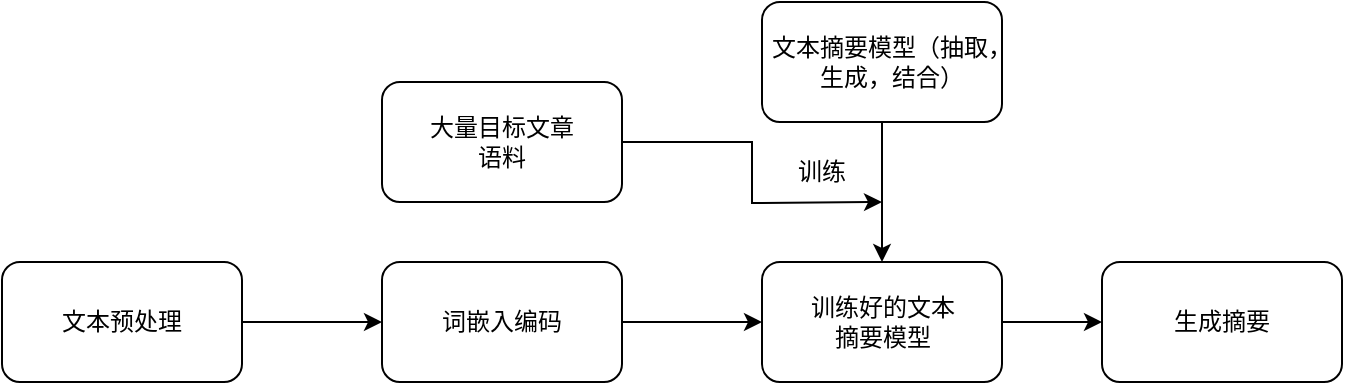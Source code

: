 <mxfile version="20.2.0" type="github">
  <diagram id="C5RBs43oDa-KdzZeNtuy" name="Page-1">
    <mxGraphModel dx="1209" dy="773" grid="1" gridSize="10" guides="1" tooltips="1" connect="1" arrows="1" fold="1" page="1" pageScale="1" pageWidth="827" pageHeight="1169" math="0" shadow="0">
      <root>
        <mxCell id="WIyWlLk6GJQsqaUBKTNV-0" />
        <mxCell id="WIyWlLk6GJQsqaUBKTNV-1" parent="WIyWlLk6GJQsqaUBKTNV-0" />
        <mxCell id="XTdvHDAk8kfulORVqyh_-16" style="edgeStyle=orthogonalEdgeStyle;rounded=0;orthogonalLoop=1;jettySize=auto;html=1;" edge="1" parent="WIyWlLk6GJQsqaUBKTNV-1" source="XTdvHDAk8kfulORVqyh_-0">
          <mxGeometry relative="1" as="geometry">
            <mxPoint x="500" y="410" as="targetPoint" />
          </mxGeometry>
        </mxCell>
        <mxCell id="XTdvHDAk8kfulORVqyh_-0" value="" style="rounded=1;whiteSpace=wrap;html=1;" vertex="1" parent="WIyWlLk6GJQsqaUBKTNV-1">
          <mxGeometry x="250" y="350" width="120" height="60" as="geometry" />
        </mxCell>
        <mxCell id="XTdvHDAk8kfulORVqyh_-1" value="" style="rounded=1;whiteSpace=wrap;html=1;" vertex="1" parent="WIyWlLk6GJQsqaUBKTNV-1">
          <mxGeometry x="610" y="440" width="120" height="60" as="geometry" />
        </mxCell>
        <mxCell id="XTdvHDAk8kfulORVqyh_-14" style="edgeStyle=orthogonalEdgeStyle;rounded=0;orthogonalLoop=1;jettySize=auto;html=1;entryX=0;entryY=0.5;entryDx=0;entryDy=0;" edge="1" parent="WIyWlLk6GJQsqaUBKTNV-1" source="XTdvHDAk8kfulORVqyh_-2" target="XTdvHDAk8kfulORVqyh_-1">
          <mxGeometry relative="1" as="geometry" />
        </mxCell>
        <mxCell id="XTdvHDAk8kfulORVqyh_-2" value="" style="rounded=1;whiteSpace=wrap;html=1;" vertex="1" parent="WIyWlLk6GJQsqaUBKTNV-1">
          <mxGeometry x="440" y="440" width="120" height="60" as="geometry" />
        </mxCell>
        <mxCell id="XTdvHDAk8kfulORVqyh_-13" style="edgeStyle=orthogonalEdgeStyle;rounded=0;orthogonalLoop=1;jettySize=auto;html=1;entryX=0;entryY=0.5;entryDx=0;entryDy=0;" edge="1" parent="WIyWlLk6GJQsqaUBKTNV-1" source="XTdvHDAk8kfulORVqyh_-3" target="XTdvHDAk8kfulORVqyh_-2">
          <mxGeometry relative="1" as="geometry" />
        </mxCell>
        <mxCell id="XTdvHDAk8kfulORVqyh_-3" value="" style="rounded=1;whiteSpace=wrap;html=1;" vertex="1" parent="WIyWlLk6GJQsqaUBKTNV-1">
          <mxGeometry x="250" y="440" width="120" height="60" as="geometry" />
        </mxCell>
        <mxCell id="XTdvHDAk8kfulORVqyh_-12" style="edgeStyle=orthogonalEdgeStyle;rounded=0;orthogonalLoop=1;jettySize=auto;html=1;entryX=0;entryY=0.5;entryDx=0;entryDy=0;" edge="1" parent="WIyWlLk6GJQsqaUBKTNV-1" source="XTdvHDAk8kfulORVqyh_-4" target="XTdvHDAk8kfulORVqyh_-3">
          <mxGeometry relative="1" as="geometry" />
        </mxCell>
        <mxCell id="XTdvHDAk8kfulORVqyh_-4" value="" style="rounded=1;whiteSpace=wrap;html=1;" vertex="1" parent="WIyWlLk6GJQsqaUBKTNV-1">
          <mxGeometry x="60" y="440" width="120" height="60" as="geometry" />
        </mxCell>
        <mxCell id="XTdvHDAk8kfulORVqyh_-15" style="edgeStyle=orthogonalEdgeStyle;rounded=0;orthogonalLoop=1;jettySize=auto;html=1;entryX=0.5;entryY=0;entryDx=0;entryDy=0;" edge="1" parent="WIyWlLk6GJQsqaUBKTNV-1" source="XTdvHDAk8kfulORVqyh_-5" target="XTdvHDAk8kfulORVqyh_-2">
          <mxGeometry relative="1" as="geometry" />
        </mxCell>
        <mxCell id="XTdvHDAk8kfulORVqyh_-5" value="" style="rounded=1;whiteSpace=wrap;html=1;" vertex="1" parent="WIyWlLk6GJQsqaUBKTNV-1">
          <mxGeometry x="440" y="310" width="120" height="60" as="geometry" />
        </mxCell>
        <mxCell id="XTdvHDAk8kfulORVqyh_-6" value="文本摘要模型（抽取，生成，结合）" style="text;html=1;strokeColor=none;fillColor=none;align=center;verticalAlign=middle;whiteSpace=wrap;rounded=0;" vertex="1" parent="WIyWlLk6GJQsqaUBKTNV-1">
          <mxGeometry x="440" y="325" width="130" height="30" as="geometry" />
        </mxCell>
        <mxCell id="XTdvHDAk8kfulORVqyh_-7" value="大量目标文章语料" style="text;html=1;strokeColor=none;fillColor=none;align=center;verticalAlign=middle;whiteSpace=wrap;rounded=0;" vertex="1" parent="WIyWlLk6GJQsqaUBKTNV-1">
          <mxGeometry x="270" y="365" width="80" height="30" as="geometry" />
        </mxCell>
        <mxCell id="XTdvHDAk8kfulORVqyh_-8" value="文本预处理" style="text;html=1;strokeColor=none;fillColor=none;align=center;verticalAlign=middle;whiteSpace=wrap;rounded=0;" vertex="1" parent="WIyWlLk6GJQsqaUBKTNV-1">
          <mxGeometry x="85" y="455" width="70" height="30" as="geometry" />
        </mxCell>
        <mxCell id="XTdvHDAk8kfulORVqyh_-9" value="词嵌入编码" style="text;html=1;strokeColor=none;fillColor=none;align=center;verticalAlign=middle;whiteSpace=wrap;rounded=0;" vertex="1" parent="WIyWlLk6GJQsqaUBKTNV-1">
          <mxGeometry x="275" y="455" width="70" height="30" as="geometry" />
        </mxCell>
        <mxCell id="XTdvHDAk8kfulORVqyh_-10" value="训练好的文本摘要模型" style="text;html=1;strokeColor=none;fillColor=none;align=center;verticalAlign=middle;whiteSpace=wrap;rounded=0;" vertex="1" parent="WIyWlLk6GJQsqaUBKTNV-1">
          <mxGeometry x="457.5" y="455" width="85" height="30" as="geometry" />
        </mxCell>
        <mxCell id="XTdvHDAk8kfulORVqyh_-11" value="生成摘要" style="text;html=1;strokeColor=none;fillColor=none;align=center;verticalAlign=middle;whiteSpace=wrap;rounded=0;" vertex="1" parent="WIyWlLk6GJQsqaUBKTNV-1">
          <mxGeometry x="640" y="455" width="60" height="30" as="geometry" />
        </mxCell>
        <mxCell id="XTdvHDAk8kfulORVqyh_-18" value="训练" style="text;html=1;strokeColor=none;fillColor=none;align=center;verticalAlign=middle;whiteSpace=wrap;rounded=0;" vertex="1" parent="WIyWlLk6GJQsqaUBKTNV-1">
          <mxGeometry x="440" y="380" width="60" height="30" as="geometry" />
        </mxCell>
      </root>
    </mxGraphModel>
  </diagram>
</mxfile>
